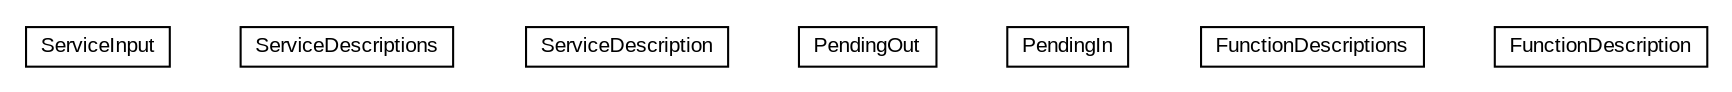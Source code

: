 #!/usr/local/bin/dot
#
# Class diagram 
# Generated by UMLGraph version 5.3 (http://www.umlgraph.org/)
#

digraph G {
	edge [fontname="arial",fontsize=10,labelfontname="arial",labelfontsize=10];
	node [fontname="arial",fontsize=10,shape=plaintext];
	nodesep=0.25;
	ranksep=0.5;
	// context.arch.service.helper.ServiceInput
	c1570 [label=<<table title="context.arch.service.helper.ServiceInput" border="0" cellborder="1" cellspacing="0" cellpadding="2" port="p" href="./ServiceInput.html">
		<tr><td><table border="0" cellspacing="0" cellpadding="1">
<tr><td align="center" balign="center"> ServiceInput </td></tr>
		</table></td></tr>
		</table>>, fontname="arial", fontcolor="black", fontsize=10.0];
	// context.arch.service.helper.ServiceDescriptions
	c1571 [label=<<table title="context.arch.service.helper.ServiceDescriptions" border="0" cellborder="1" cellspacing="0" cellpadding="2" port="p" href="./ServiceDescriptions.html">
		<tr><td><table border="0" cellspacing="0" cellpadding="1">
<tr><td align="center" balign="center"> ServiceDescriptions </td></tr>
		</table></td></tr>
		</table>>, fontname="arial", fontcolor="black", fontsize=10.0];
	// context.arch.service.helper.ServiceDescription
	c1572 [label=<<table title="context.arch.service.helper.ServiceDescription" border="0" cellborder="1" cellspacing="0" cellpadding="2" port="p" href="./ServiceDescription.html">
		<tr><td><table border="0" cellspacing="0" cellpadding="1">
<tr><td align="center" balign="center"> ServiceDescription </td></tr>
		</table></td></tr>
		</table>>, fontname="arial", fontcolor="black", fontsize=10.0];
	// context.arch.service.helper.PendingOut
	c1573 [label=<<table title="context.arch.service.helper.PendingOut" border="0" cellborder="1" cellspacing="0" cellpadding="2" port="p" href="./PendingOut.html">
		<tr><td><table border="0" cellspacing="0" cellpadding="1">
<tr><td align="center" balign="center"> PendingOut </td></tr>
		</table></td></tr>
		</table>>, fontname="arial", fontcolor="black", fontsize=10.0];
	// context.arch.service.helper.PendingIn
	c1574 [label=<<table title="context.arch.service.helper.PendingIn" border="0" cellborder="1" cellspacing="0" cellpadding="2" port="p" href="./PendingIn.html">
		<tr><td><table border="0" cellspacing="0" cellpadding="1">
<tr><td align="center" balign="center"> PendingIn </td></tr>
		</table></td></tr>
		</table>>, fontname="arial", fontcolor="black", fontsize=10.0];
	// context.arch.service.helper.FunctionDescriptions
	c1575 [label=<<table title="context.arch.service.helper.FunctionDescriptions" border="0" cellborder="1" cellspacing="0" cellpadding="2" port="p" href="./FunctionDescriptions.html">
		<tr><td><table border="0" cellspacing="0" cellpadding="1">
<tr><td align="center" balign="center"> FunctionDescriptions </td></tr>
		</table></td></tr>
		</table>>, fontname="arial", fontcolor="black", fontsize=10.0];
	// context.arch.service.helper.FunctionDescription
	c1576 [label=<<table title="context.arch.service.helper.FunctionDescription" border="0" cellborder="1" cellspacing="0" cellpadding="2" port="p" href="./FunctionDescription.html">
		<tr><td><table border="0" cellspacing="0" cellpadding="1">
<tr><td align="center" balign="center"> FunctionDescription </td></tr>
		</table></td></tr>
		</table>>, fontname="arial", fontcolor="black", fontsize=10.0];
}

